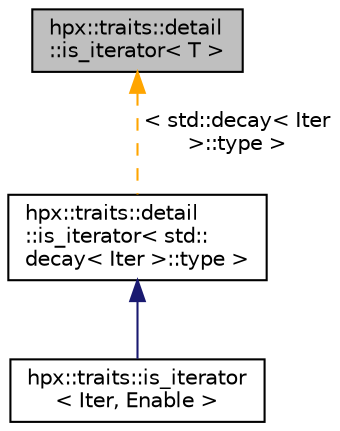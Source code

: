 digraph "hpx::traits::detail::is_iterator&lt; T &gt;"
{
  edge [fontname="Helvetica",fontsize="10",labelfontname="Helvetica",labelfontsize="10"];
  node [fontname="Helvetica",fontsize="10",shape=record];
  Node0 [label="hpx::traits::detail\l::is_iterator\< T \>",height=0.2,width=0.4,color="black", fillcolor="grey75", style="filled", fontcolor="black"];
  Node0 -> Node1 [dir="back",color="orange",fontsize="10",style="dashed",label=" \< std::decay\< Iter\l \>::type \>" ,fontname="Helvetica"];
  Node1 [label="hpx::traits::detail\l::is_iterator\< std::\ldecay\< Iter \>::type \>",height=0.2,width=0.4,color="black", fillcolor="white", style="filled",URL="$d8/dcf/structhpx_1_1traits_1_1detail_1_1is__iterator.html"];
  Node1 -> Node2 [dir="back",color="midnightblue",fontsize="10",style="solid",fontname="Helvetica"];
  Node2 [label="hpx::traits::is_iterator\l\< Iter, Enable \>",height=0.2,width=0.4,color="black", fillcolor="white", style="filled",URL="$d8/dd4/structhpx_1_1traits_1_1is__iterator.html"];
}
